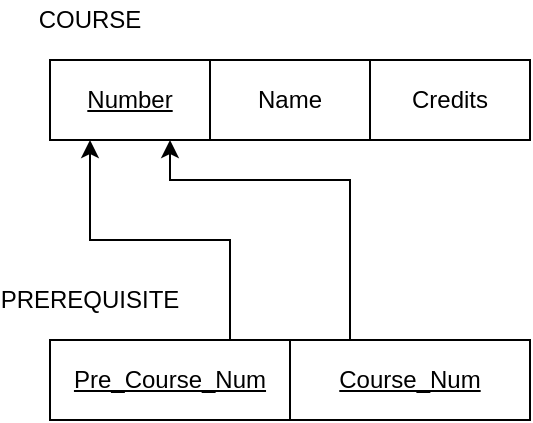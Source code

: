 <mxfile version="10.6.2"><diagram id="qJLCBiHg1AGX6SvoHHDB" name="Exercise01"><mxGraphModel dx="664" dy="347" grid="1" gridSize="10" guides="1" tooltips="1" connect="1" arrows="1" fold="1" page="1" pageScale="1" pageWidth="850" pageHeight="1100" math="0" shadow="0"><root><mxCell id="0"/><mxCell id="1" parent="0"/><mxCell id="3TdIFkP0iwvkV7w5Hoho-1" value="Number" style="rounded=0;whiteSpace=wrap;html=1;fontStyle=4" vertex="1" parent="1"><mxGeometry x="40" y="80" width="80" height="40" as="geometry"/></mxCell><mxCell id="3TdIFkP0iwvkV7w5Hoho-2" value="Name" style="rounded=0;whiteSpace=wrap;html=1;" vertex="1" parent="1"><mxGeometry x="120" y="80" width="80" height="40" as="geometry"/></mxCell><mxCell id="3TdIFkP0iwvkV7w5Hoho-3" value="Credits" style="rounded=0;whiteSpace=wrap;html=1;" vertex="1" parent="1"><mxGeometry x="200" y="80" width="80" height="40" as="geometry"/></mxCell><mxCell id="3TdIFkP0iwvkV7w5Hoho-9" style="edgeStyle=orthogonalEdgeStyle;rounded=0;orthogonalLoop=1;jettySize=auto;html=1;exitX=0.75;exitY=0;exitDx=0;exitDy=0;entryX=0.25;entryY=1;entryDx=0;entryDy=0;" edge="1" parent="1" source="3TdIFkP0iwvkV7w5Hoho-4" target="3TdIFkP0iwvkV7w5Hoho-1"><mxGeometry relative="1" as="geometry"/></mxCell><mxCell id="3TdIFkP0iwvkV7w5Hoho-4" value="&lt;u&gt;Pre_Course_Num&lt;/u&gt;" style="rounded=0;whiteSpace=wrap;html=1;" vertex="1" parent="1"><mxGeometry x="40" y="220" width="120" height="40" as="geometry"/></mxCell><mxCell id="3TdIFkP0iwvkV7w5Hoho-5" value="COURSE" style="text;html=1;strokeColor=none;fillColor=none;align=center;verticalAlign=middle;whiteSpace=wrap;rounded=0;" vertex="1" parent="1"><mxGeometry x="40" y="50" width="40" height="20" as="geometry"/></mxCell><mxCell id="3TdIFkP0iwvkV7w5Hoho-6" value="PREREQUISITE" style="text;html=1;strokeColor=none;fillColor=none;align=center;verticalAlign=middle;whiteSpace=wrap;rounded=0;" vertex="1" parent="1"><mxGeometry x="40" y="190" width="40" height="20" as="geometry"/></mxCell><mxCell id="3TdIFkP0iwvkV7w5Hoho-10" style="edgeStyle=orthogonalEdgeStyle;rounded=0;orthogonalLoop=1;jettySize=auto;html=1;exitX=0.25;exitY=0;exitDx=0;exitDy=0;entryX=0.75;entryY=1;entryDx=0;entryDy=0;" edge="1" parent="1" source="3TdIFkP0iwvkV7w5Hoho-8" target="3TdIFkP0iwvkV7w5Hoho-1"><mxGeometry relative="1" as="geometry"><Array as="points"><mxPoint x="190" y="140"/><mxPoint x="100" y="140"/></Array></mxGeometry></mxCell><mxCell id="3TdIFkP0iwvkV7w5Hoho-8" value="Course_Num" style="rounded=0;whiteSpace=wrap;html=1;fontStyle=4" vertex="1" parent="1"><mxGeometry x="160" y="220" width="120" height="40" as="geometry"/></mxCell></root></mxGraphModel></diagram></mxfile>